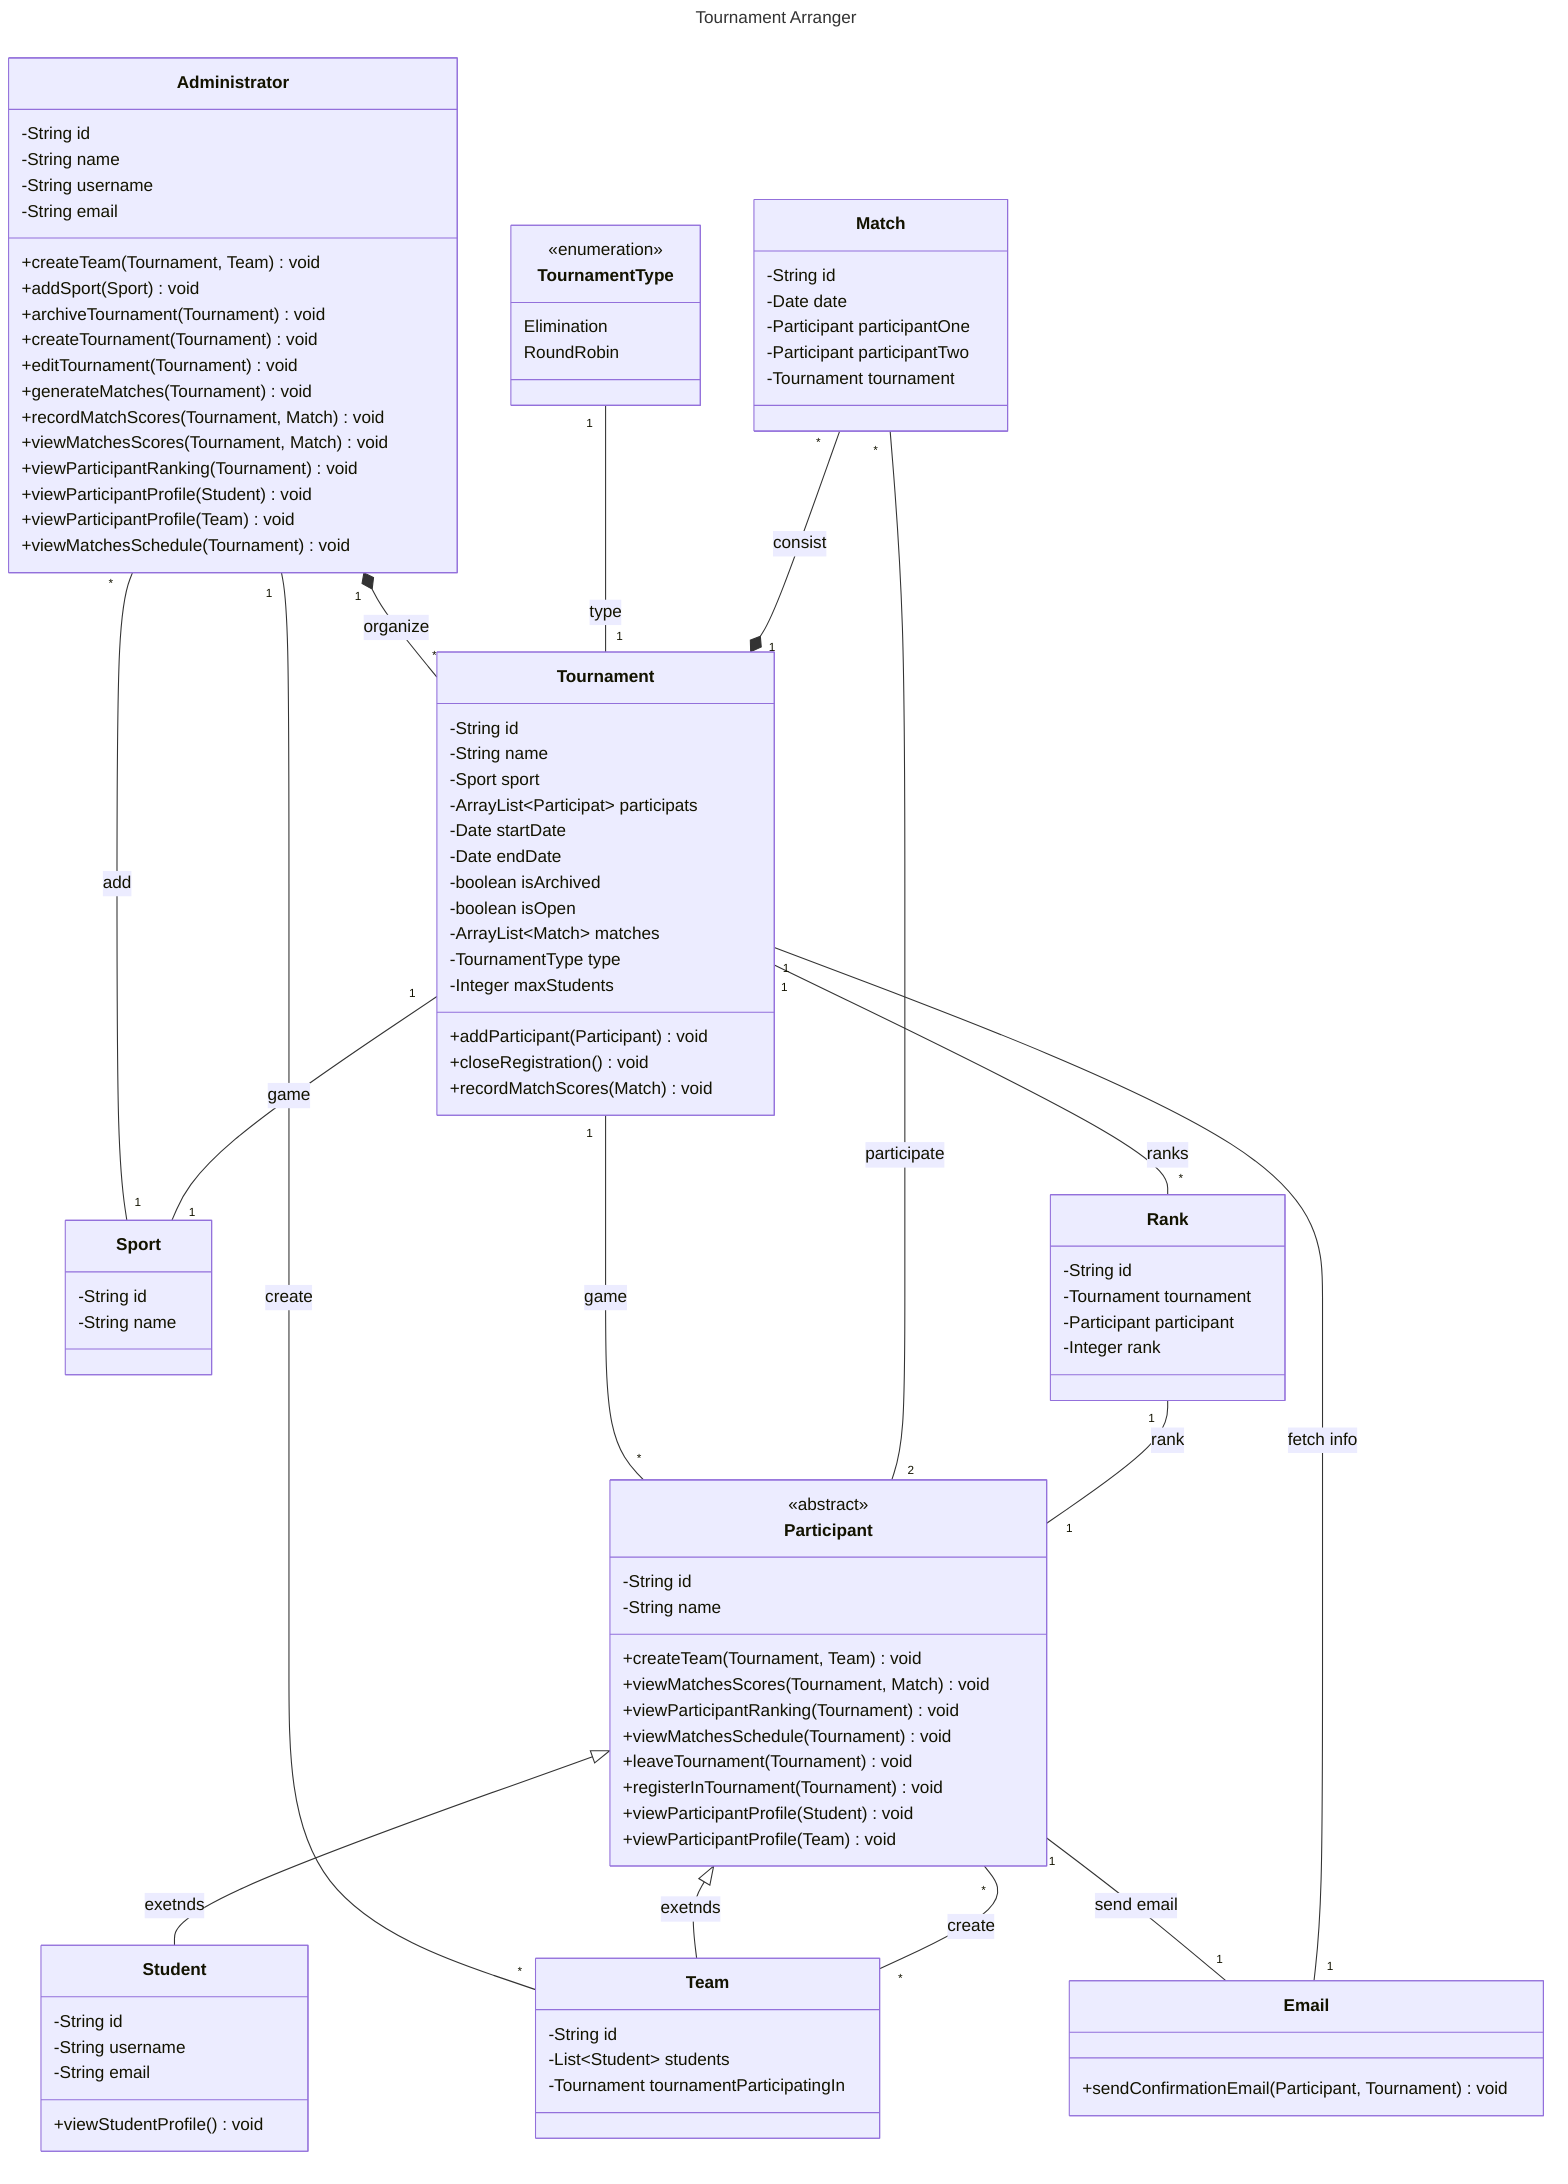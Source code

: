 ---
title: Tournament Arranger
---
classDiagram
    class Administrator {
        -String id
        -String name
        -String username
        -String email
    }
    Administrator: +createTeam(Tournament, Team) void
    Administrator: +addSport(Sport) void
    Administrator: +archiveTournament(Tournament) void
    Administrator: +createTournament(Tournament) void
    Administrator: +editTournament(Tournament) void
    Administrator: +generateMatches(Tournament) void
    Administrator: +recordMatchScores(Tournament, Match) void
    Administrator: +viewMatchesScores(Tournament, Match) void
    Administrator: +viewParticipantRanking(Tournament) void
    Administrator: +viewParticipantProfile(Student) void
    Administrator: +viewParticipantProfile(Team) void
    Administrator: +viewMatchesSchedule(Tournament) void
    Administrator "1" *-- "*" Tournament: organize
    Administrator "*" -- "1" Sport: add

    class Participant {
        <<abstract>>
        -String id
        -String name
    }
    Participant: +createTeam(Tournament, Team) void
    Participant: +viewMatchesScores(Tournament, Match) void
    Participant: +viewParticipantRanking(Tournament) void
    Participant: +viewMatchesSchedule(Tournament) void
    Participant: +leaveTournament(Tournament) void
    Participant: +registerInTournament(Tournament) void
    Participant: +viewParticipantProfile(Student) void
    Participant: +viewParticipantProfile(Team) void

    class Student {
        -String id
        -String username
        -String email
    }
    Student: +viewStudentProfile() void
    Participant <|-- Student: exetnds

    class Team {
        -String id
        -List~Student~ students
        -Tournament tournamentParticipatingIn
    }
    Administrator "1" -- "*" Team: create

    class Sport {
        -String id
        -String name
    }
    Participant <|-- Team: exetnds
    Participant "*" -- "*" Team: create

    class TournamentType {
        <<enumeration>>
        Elimination
        RoundRobin
    }
    TournamentType "1" -- "1" Tournament: type

    class Tournament {
        -String id
        -String name
        -Sport sport
        -ArrayList~Participat~ participats
        -Date startDate
        -Date endDate
        -boolean isArchived
        -boolean isOpen
        -ArrayList~Match~ matches
        -TournamentType type
        -Integer maxStudents
    }
    Tournament: +addParticipant(Participant) void
    Tournament: +closeRegistration() void
    Tournament: +recordMatchScores(Match) void
    Tournament "1" -- "1" Sport: game
    Tournament "1" -- "*" Participant: game

    class Match {
        -String id
        -Date date
        -Participant participantOne
        -Participant participantTwo
        -Tournament tournament
    }
    Match "*" --* "1" Tournament: consist
    Match "*" -- "2" Participant: participate

    class Rank {
        -String id
        -Tournament tournament
        -Participant participant
        -Integer rank
    }
    Tournament "1" -- "*" Rank: ranks
    Rank "1" -- "1" Participant: rank

    class Email {
    }
    Email: +sendConfirmationEmail(Participant, Tournament) void
    Participant "1" -- "1" Email: send email
    Tournament "1" -- "1" Email: fetch info